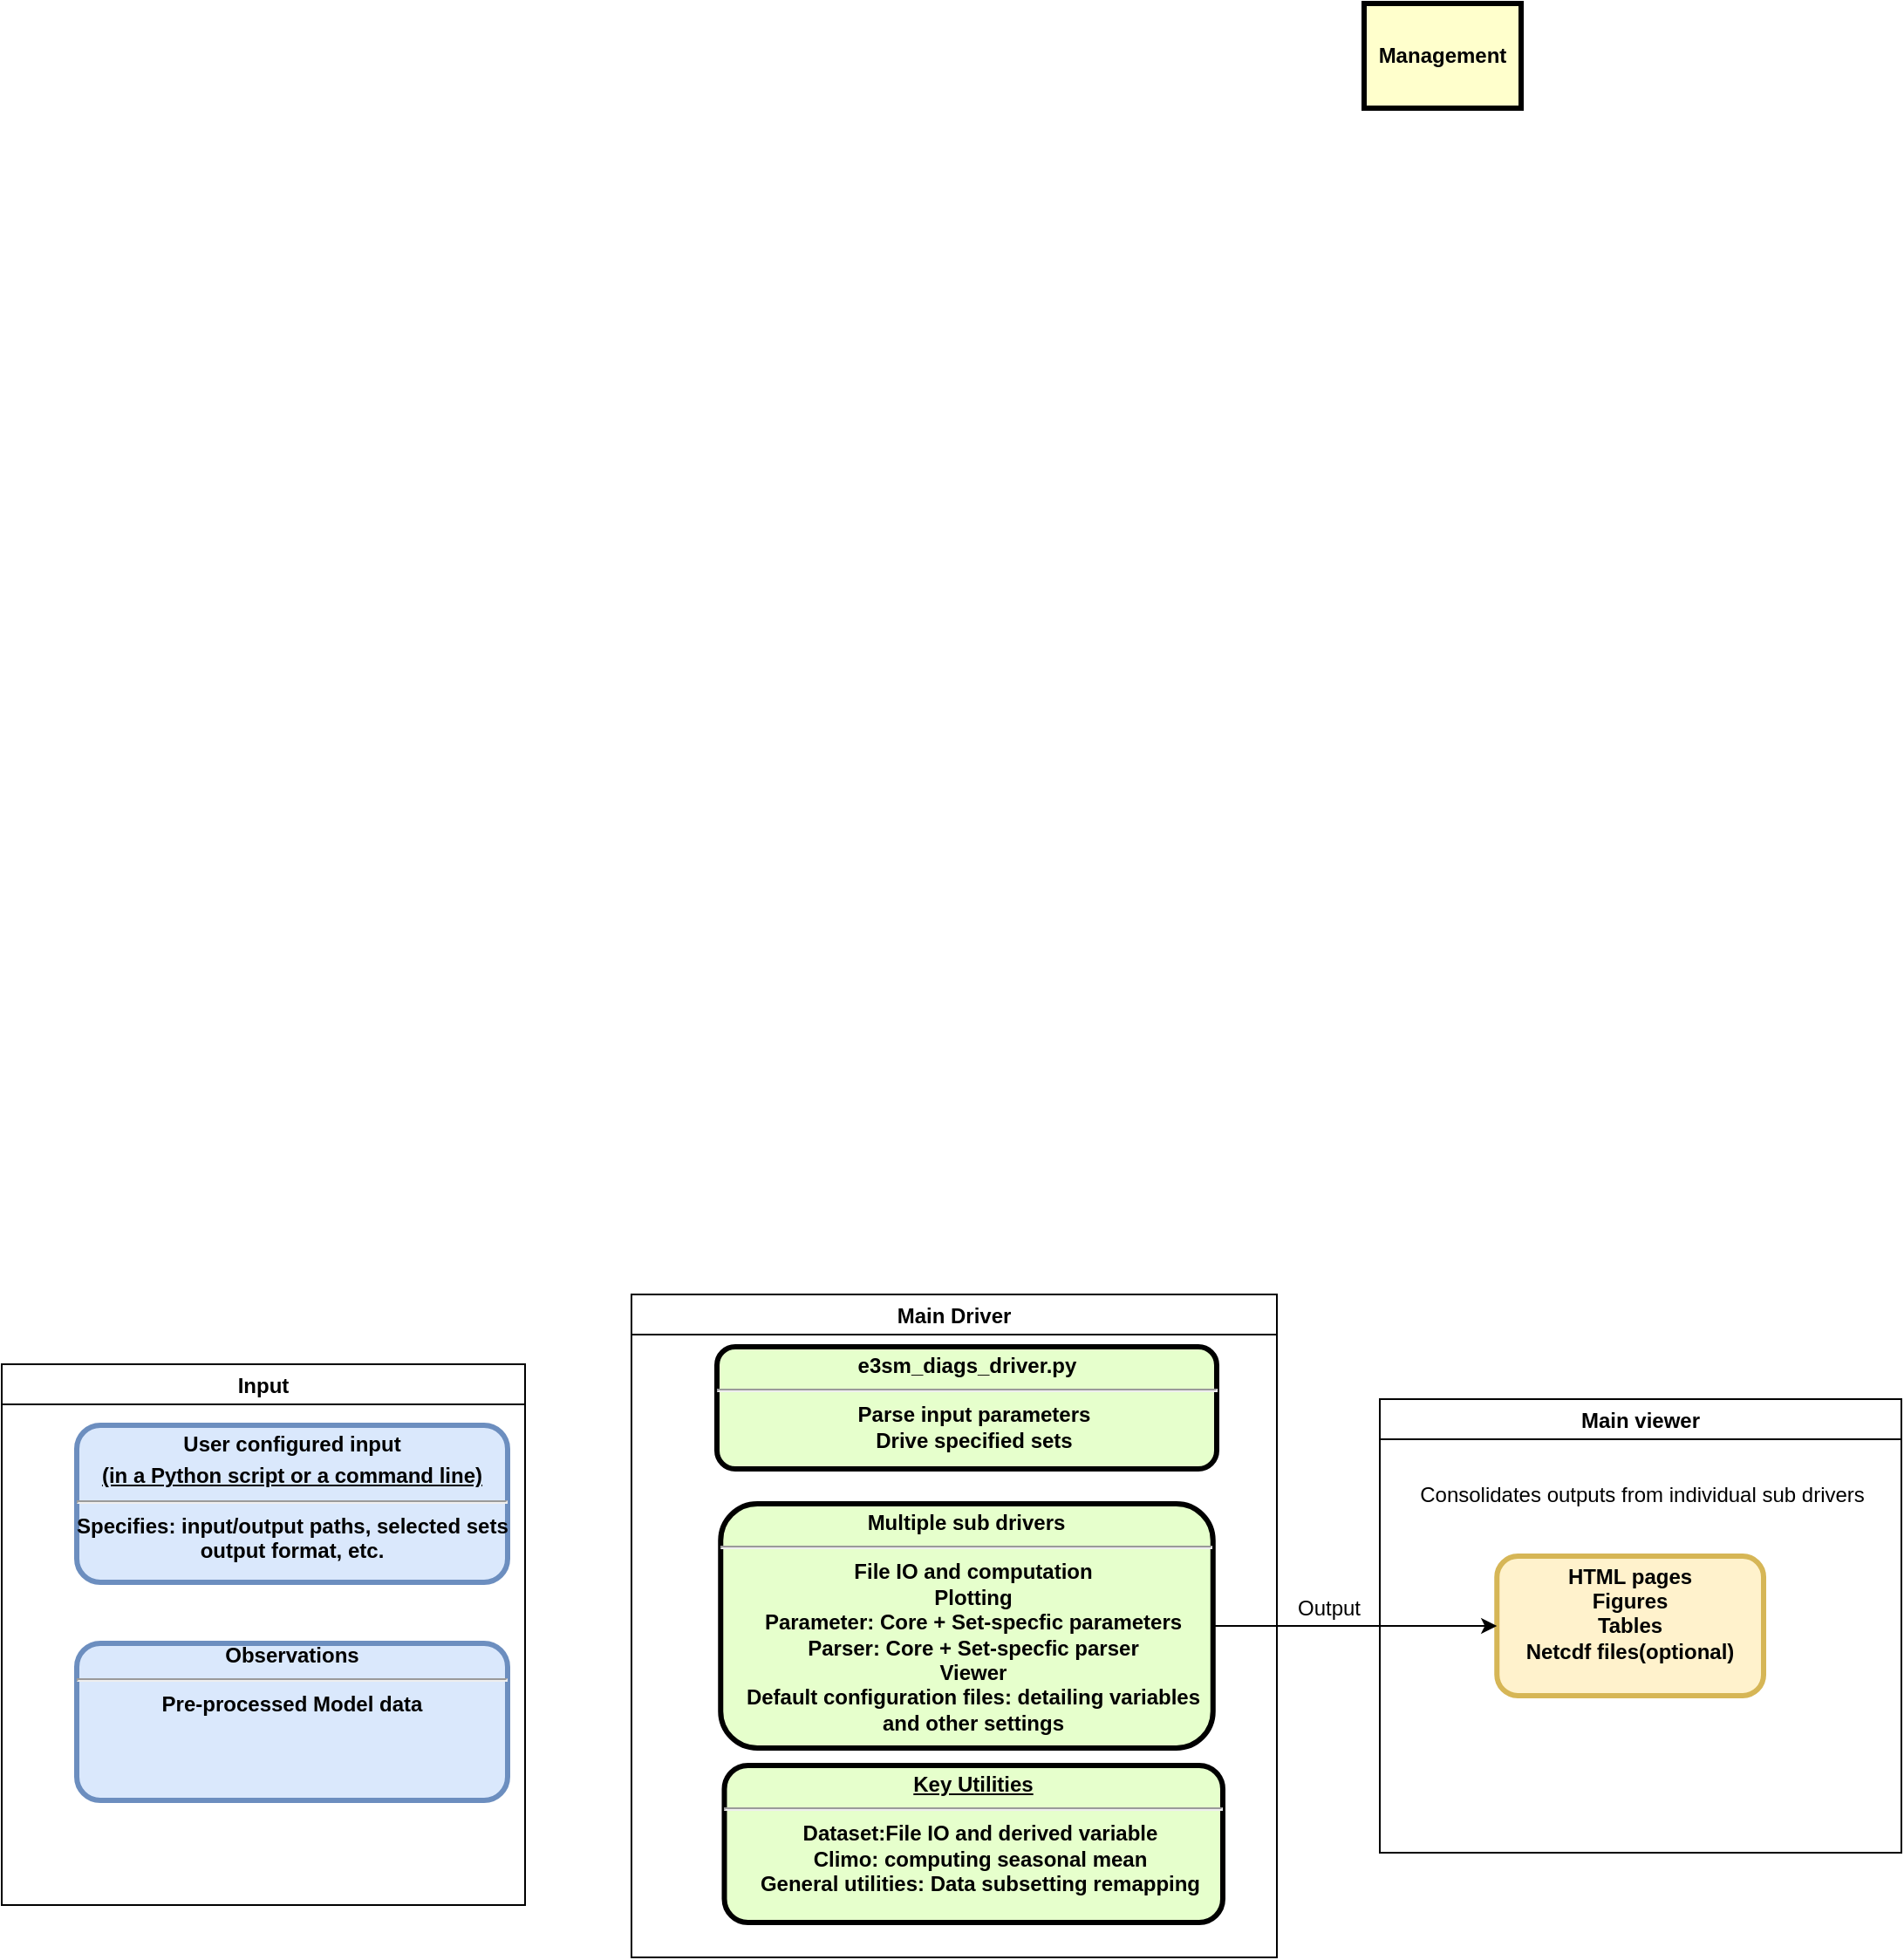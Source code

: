 <mxfile version="14.9.5" type="github">
  <diagram name="Page-1" id="c7558073-3199-34d8-9f00-42111426c3f3">
    <mxGraphModel dx="2465" dy="988" grid="1" gridSize="10" guides="1" tooltips="1" connect="1" arrows="1" fold="1" page="1" pageScale="1" pageWidth="826" pageHeight="1169" background="none" math="0" shadow="0">
      <root>
        <mxCell id="0" />
        <mxCell id="1" parent="0" />
        <mxCell id="12" value="Management" style="whiteSpace=wrap;align=center;verticalAlign=middle;fontStyle=1;strokeWidth=3;fillColor=#FFFFCC" parent="1" vertex="1">
          <mxGeometry x="691" y="60.0" width="90" height="60" as="geometry" />
        </mxCell>
        <mxCell id="BZPcOEvATtFbrHCgnKJJ-96" value="Main Driver" style="swimlane;" vertex="1" parent="1">
          <mxGeometry x="271" y="800" width="370" height="380" as="geometry" />
        </mxCell>
        <mxCell id="BZPcOEvATtFbrHCgnKJJ-101" value="&lt;p style=&quot;margin: 4px 0px 0px ; text-align: center&quot;&gt;&lt;strong&gt;&lt;strong&gt;e3sm_diags_driver.py&lt;/strong&gt;&lt;/strong&gt;&lt;/p&gt;&lt;hr&gt;&lt;p style=&quot;margin: 0px ; margin-left: 8px&quot;&gt;Parse input parameters &lt;br&gt;&lt;/p&gt;&lt;p style=&quot;margin: 0px ; margin-left: 8px&quot;&gt;Drive specified sets&lt;br&gt;&lt;/p&gt;" style="verticalAlign=middle;align=center;overflow=fill;fontSize=12;fontFamily=Helvetica;html=1;rounded=1;fontStyle=1;strokeWidth=3;fillColor=#E6FFCC" vertex="1" parent="BZPcOEvATtFbrHCgnKJJ-96">
          <mxGeometry x="49" y="30" width="286.5" height="70" as="geometry" />
        </mxCell>
        <mxCell id="BZPcOEvATtFbrHCgnKJJ-102" value="&lt;p style=&quot;margin: 4px 0px 0px ; text-align: center&quot;&gt;Multiple sub drivers&lt;br&gt;&lt;/p&gt;&lt;hr&gt;&lt;p style=&quot;margin: 0px ; margin-left: 8px&quot;&gt;File IO and computation&lt;/p&gt;&lt;p style=&quot;margin: 0px ; margin-left: 8px&quot;&gt;Plotting&lt;/p&gt;&lt;p style=&quot;margin: 0px ; margin-left: 8px&quot;&gt;Parameter: Core + Set-specfic parameters&lt;/p&gt;&lt;p style=&quot;margin: 0px ; margin-left: 8px&quot;&gt;Parser: Core + Set-specfic parser&lt;/p&gt;&lt;p style=&quot;margin: 0px ; margin-left: 8px&quot;&gt;Viewer&lt;/p&gt;&lt;p style=&quot;margin: 0px ; margin-left: 8px&quot;&gt;Default configuration files: detailing variables &lt;br&gt;&lt;/p&gt;&lt;p style=&quot;margin: 0px ; margin-left: 8px&quot;&gt;and other settings&lt;br&gt;&lt;/p&gt;&lt;p style=&quot;margin: 0px ; margin-left: 8px&quot;&gt;&lt;br&gt;&lt;/p&gt;" style="verticalAlign=middle;align=center;overflow=fill;fontSize=12;fontFamily=Helvetica;html=1;rounded=1;fontStyle=1;strokeWidth=3;fillColor=#E6FFCC" vertex="1" parent="BZPcOEvATtFbrHCgnKJJ-96">
          <mxGeometry x="51.13" y="120" width="282.25" height="140" as="geometry" />
        </mxCell>
        <mxCell id="BZPcOEvATtFbrHCgnKJJ-103" value="&lt;p style=&quot;margin: 0px ; margin-top: 4px ; text-align: center ; text-decoration: underline&quot;&gt;&lt;strong&gt;Key Utilities&lt;br&gt;&lt;/strong&gt;&lt;/p&gt;&lt;hr&gt;&lt;p style=&quot;margin: 0px ; margin-left: 8px&quot;&gt;Dataset:File IO and derived variable&lt;/p&gt;&lt;p style=&quot;margin: 0px ; margin-left: 8px&quot;&gt;Climo: computing seasonal mean&lt;/p&gt;&lt;p style=&quot;margin: 0px ; margin-left: 8px&quot;&gt;General utilities: Data subsetting remapping&lt;br&gt;&lt;/p&gt;" style="verticalAlign=middle;align=center;overflow=fill;fontSize=12;fontFamily=Helvetica;html=1;rounded=1;fontStyle=1;strokeWidth=3;fillColor=#E6FFCC" vertex="1" parent="1">
          <mxGeometry x="324.25" y="1070" width="285.75" height="90" as="geometry" />
        </mxCell>
        <mxCell id="BZPcOEvATtFbrHCgnKJJ-106" value="&lt;div&gt;HTML pages&lt;br&gt;&lt;/div&gt;&lt;div&gt;Figures&lt;/div&gt;&lt;div&gt;Tables&lt;/div&gt;&lt;div&gt;Netcdf files(optional)&lt;/div&gt;&lt;div&gt;&lt;br&gt;&lt;/div&gt;" style="whiteSpace=wrap;html=1;rounded=1;fontStyle=1;strokeWidth=3;fillColor=#fff2cc;strokeColor=#d6b656;" vertex="1" parent="1">
          <mxGeometry x="767.13" y="950" width="152.88" height="80" as="geometry" />
        </mxCell>
        <mxCell id="BZPcOEvATtFbrHCgnKJJ-107" value="" style="edgeStyle=orthogonalEdgeStyle;rounded=0;orthogonalLoop=1;jettySize=auto;html=1;" edge="1" parent="1" source="BZPcOEvATtFbrHCgnKJJ-102" target="BZPcOEvATtFbrHCgnKJJ-106">
          <mxGeometry relative="1" as="geometry" />
        </mxCell>
        <mxCell id="BZPcOEvATtFbrHCgnKJJ-108" value="Output" style="text;html=1;strokeColor=none;fillColor=none;align=center;verticalAlign=middle;whiteSpace=wrap;rounded=0;" vertex="1" parent="1">
          <mxGeometry x="651" y="970" width="40" height="20" as="geometry" />
        </mxCell>
        <mxCell id="BZPcOEvATtFbrHCgnKJJ-109" value="Main viewer" style="swimlane;startSize=23;" vertex="1" parent="1">
          <mxGeometry x="700" y="860" width="299" height="260" as="geometry" />
        </mxCell>
        <mxCell id="BZPcOEvATtFbrHCgnKJJ-113" value="&lt;div&gt;Consolidates outputs from individual sub drivers&lt;/div&gt;" style="text;html=1;align=center;verticalAlign=middle;resizable=0;points=[];autosize=1;strokeColor=none;" vertex="1" parent="BZPcOEvATtFbrHCgnKJJ-109">
          <mxGeometry x="14.5" y="45" width="270" height="20" as="geometry" />
        </mxCell>
        <mxCell id="BZPcOEvATtFbrHCgnKJJ-114" value="Input" style="swimlane;startSize=23;" vertex="1" parent="1">
          <mxGeometry x="-90" y="840" width="300" height="310" as="geometry" />
        </mxCell>
        <mxCell id="BZPcOEvATtFbrHCgnKJJ-116" value="&lt;p style=&quot;margin: 4px 0px 0px ; text-align: center&quot;&gt;&lt;strong&gt;&lt;strong&gt;User configured input&lt;/strong&gt;&lt;br&gt;&lt;/strong&gt;&lt;/p&gt;&lt;p style=&quot;margin: 0px ; margin-top: 4px ; text-align: center ; text-decoration: underline&quot;&gt;&lt;strong&gt;(in a Python script or a command line)&lt;br&gt;&lt;/strong&gt;&lt;/p&gt;&lt;hr&gt;&lt;div&gt;Specifies: input/output paths, selected sets,&lt;/div&gt;&lt;div&gt;output format, etc. &lt;br&gt;&lt;/div&gt;" style="verticalAlign=middle;align=center;overflow=fill;fontSize=12;fontFamily=Helvetica;html=1;rounded=1;fontStyle=1;strokeWidth=3;fillColor=#dae8fc;strokeColor=#6c8ebf;" vertex="1" parent="BZPcOEvATtFbrHCgnKJJ-114">
          <mxGeometry x="43" y="35" width="247" height="90" as="geometry" />
        </mxCell>
        <mxCell id="BZPcOEvATtFbrHCgnKJJ-119" value="&lt;strong&gt;Observations&lt;/strong&gt;&lt;hr&gt;Pre-processed Model data" style="verticalAlign=middle;align=center;overflow=fill;fontSize=12;fontFamily=Helvetica;html=1;rounded=1;fontStyle=1;strokeWidth=3;fillColor=#dae8fc;strokeColor=#6c8ebf;" vertex="1" parent="BZPcOEvATtFbrHCgnKJJ-114">
          <mxGeometry x="43" y="160" width="247" height="90" as="geometry" />
        </mxCell>
      </root>
    </mxGraphModel>
  </diagram>
</mxfile>
